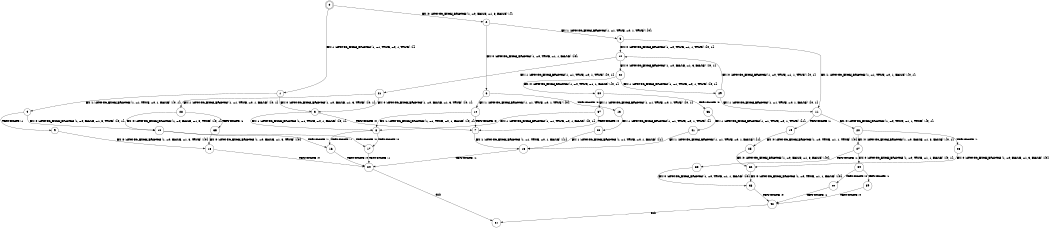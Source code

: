 digraph BCG {
size = "7, 10.5";
center = TRUE;
node [shape = circle];
0 [peripheries = 2];
0 -> 1 [label = "EX !1 !ATOMIC_EXCH_BRANCH (1, +1, TRUE, +0, 1, TRUE) !{}"];
0 -> 2 [label = "EX !0 !ATOMIC_EXCH_BRANCH (1, +0, FALSE, +1, 3, FALSE) !{}"];
1 -> 3 [label = "EX !0 !ATOMIC_EXCH_BRANCH (1, +0, FALSE, +1, 3, TRUE) !{0, 1}"];
1 -> 4 [label = "EX !1 !ATOMIC_EXCH_BRANCH (1, +1, TRUE, +0, 1, FALSE) !{0, 1}"];
2 -> 5 [label = "EX !1 !ATOMIC_EXCH_BRANCH (1, +1, TRUE, +0, 1, TRUE) !{0}"];
2 -> 6 [label = "EX !0 !ATOMIC_EXCH_BRANCH (1, +0, TRUE, +1, 1, FALSE) !{0}"];
3 -> 7 [label = "TERMINATE !0"];
3 -> 8 [label = "EX !1 !ATOMIC_EXCH_BRANCH (1, +1, TRUE, +0, 1, FALSE) !{0, 1}"];
4 -> 9 [label = "TERMINATE !1"];
4 -> 10 [label = "EX !0 !ATOMIC_EXCH_BRANCH (1, +0, FALSE, +1, 3, TRUE) !{0, 1}"];
5 -> 11 [label = "EX !1 !ATOMIC_EXCH_BRANCH (1, +1, TRUE, +0, 1, FALSE) !{0, 1}"];
5 -> 12 [label = "EX !0 !ATOMIC_EXCH_BRANCH (1, +0, TRUE, +1, 1, TRUE) !{0, 1}"];
6 -> 13 [label = "TERMINATE !0"];
6 -> 14 [label = "EX !1 !ATOMIC_EXCH_BRANCH (1, +1, TRUE, +0, 1, TRUE) !{0}"];
7 -> 15 [label = "EX !1 !ATOMIC_EXCH_BRANCH (1, +1, TRUE, +0, 1, FALSE) !{1}"];
8 -> 16 [label = "TERMINATE !1"];
8 -> 17 [label = "TERMINATE !0"];
9 -> 18 [label = "EX !0 !ATOMIC_EXCH_BRANCH (1, +0, FALSE, +1, 3, TRUE) !{0}"];
10 -> 16 [label = "TERMINATE !1"];
10 -> 17 [label = "TERMINATE !0"];
11 -> 19 [label = "TERMINATE !1"];
11 -> 20 [label = "EX !0 !ATOMIC_EXCH_BRANCH (1, +0, TRUE, +1, 1, TRUE) !{0, 1}"];
12 -> 21 [label = "EX !1 !ATOMIC_EXCH_BRANCH (1, +1, TRUE, +0, 1, TRUE) !{0, 1}"];
12 -> 22 [label = "EX !0 !ATOMIC_EXCH_BRANCH (1, +0, FALSE, +1, 3, FALSE) !{0, 1}"];
13 -> 23 [label = "EX !1 !ATOMIC_EXCH_BRANCH (1, +1, TRUE, +0, 1, TRUE) !{}"];
14 -> 7 [label = "TERMINATE !0"];
14 -> 8 [label = "EX !1 !ATOMIC_EXCH_BRANCH (1, +1, TRUE, +0, 1, FALSE) !{0, 1}"];
15 -> 24 [label = "TERMINATE !1"];
16 -> 24 [label = "TERMINATE !0"];
17 -> 24 [label = "TERMINATE !1"];
18 -> 24 [label = "TERMINATE !0"];
19 -> 25 [label = "EX !0 !ATOMIC_EXCH_BRANCH (1, +0, TRUE, +1, 1, TRUE) !{0}"];
20 -> 26 [label = "TERMINATE !1"];
20 -> 27 [label = "EX !0 !ATOMIC_EXCH_BRANCH (1, +0, FALSE, +1, 3, FALSE) !{0, 1}"];
21 -> 28 [label = "EX !1 !ATOMIC_EXCH_BRANCH (1, +1, TRUE, +0, 1, FALSE) !{0, 1}"];
21 -> 3 [label = "EX !0 !ATOMIC_EXCH_BRANCH (1, +0, FALSE, +1, 3, TRUE) !{0, 1}"];
22 -> 29 [label = "EX !1 !ATOMIC_EXCH_BRANCH (1, +1, TRUE, +0, 1, TRUE) !{0, 1}"];
22 -> 30 [label = "EX !0 !ATOMIC_EXCH_BRANCH (1, +0, TRUE, +1, 1, FALSE) !{0, 1}"];
23 -> 15 [label = "EX !1 !ATOMIC_EXCH_BRANCH (1, +1, TRUE, +0, 1, FALSE) !{1}"];
24 -> 31 [label = "exit"];
25 -> 32 [label = "EX !0 !ATOMIC_EXCH_BRANCH (1, +0, FALSE, +1, 3, FALSE) !{0}"];
26 -> 32 [label = "EX !0 !ATOMIC_EXCH_BRANCH (1, +0, FALSE, +1, 3, FALSE) !{0}"];
27 -> 33 [label = "TERMINATE !1"];
27 -> 34 [label = "EX !0 !ATOMIC_EXCH_BRANCH (1, +0, TRUE, +1, 1, FALSE) !{0, 1}"];
28 -> 35 [label = "TERMINATE !1"];
28 -> 10 [label = "EX !0 !ATOMIC_EXCH_BRANCH (1, +0, FALSE, +1, 3, TRUE) !{0, 1}"];
29 -> 11 [label = "EX !1 !ATOMIC_EXCH_BRANCH (1, +1, TRUE, +0, 1, FALSE) !{0, 1}"];
29 -> 12 [label = "EX !0 !ATOMIC_EXCH_BRANCH (1, +0, TRUE, +1, 1, TRUE) !{0, 1}"];
30 -> 36 [label = "TERMINATE !0"];
30 -> 37 [label = "EX !1 !ATOMIC_EXCH_BRANCH (1, +1, TRUE, +0, 1, TRUE) !{0, 1}"];
32 -> 38 [label = "EX !0 !ATOMIC_EXCH_BRANCH (1, +0, TRUE, +1, 1, FALSE) !{0}"];
33 -> 38 [label = "EX !0 !ATOMIC_EXCH_BRANCH (1, +0, TRUE, +1, 1, FALSE) !{0}"];
34 -> 39 [label = "TERMINATE !1"];
34 -> 40 [label = "TERMINATE !0"];
35 -> 18 [label = "EX !0 !ATOMIC_EXCH_BRANCH (1, +0, FALSE, +1, 3, TRUE) !{0}"];
36 -> 41 [label = "EX !1 !ATOMIC_EXCH_BRANCH (1, +1, TRUE, +0, 1, TRUE) !{1}"];
37 -> 7 [label = "TERMINATE !0"];
37 -> 8 [label = "EX !1 !ATOMIC_EXCH_BRANCH (1, +1, TRUE, +0, 1, FALSE) !{0, 1}"];
38 -> 42 [label = "TERMINATE !0"];
39 -> 42 [label = "TERMINATE !0"];
40 -> 42 [label = "TERMINATE !1"];
41 -> 15 [label = "EX !1 !ATOMIC_EXCH_BRANCH (1, +1, TRUE, +0, 1, FALSE) !{1}"];
42 -> 31 [label = "exit"];
}
